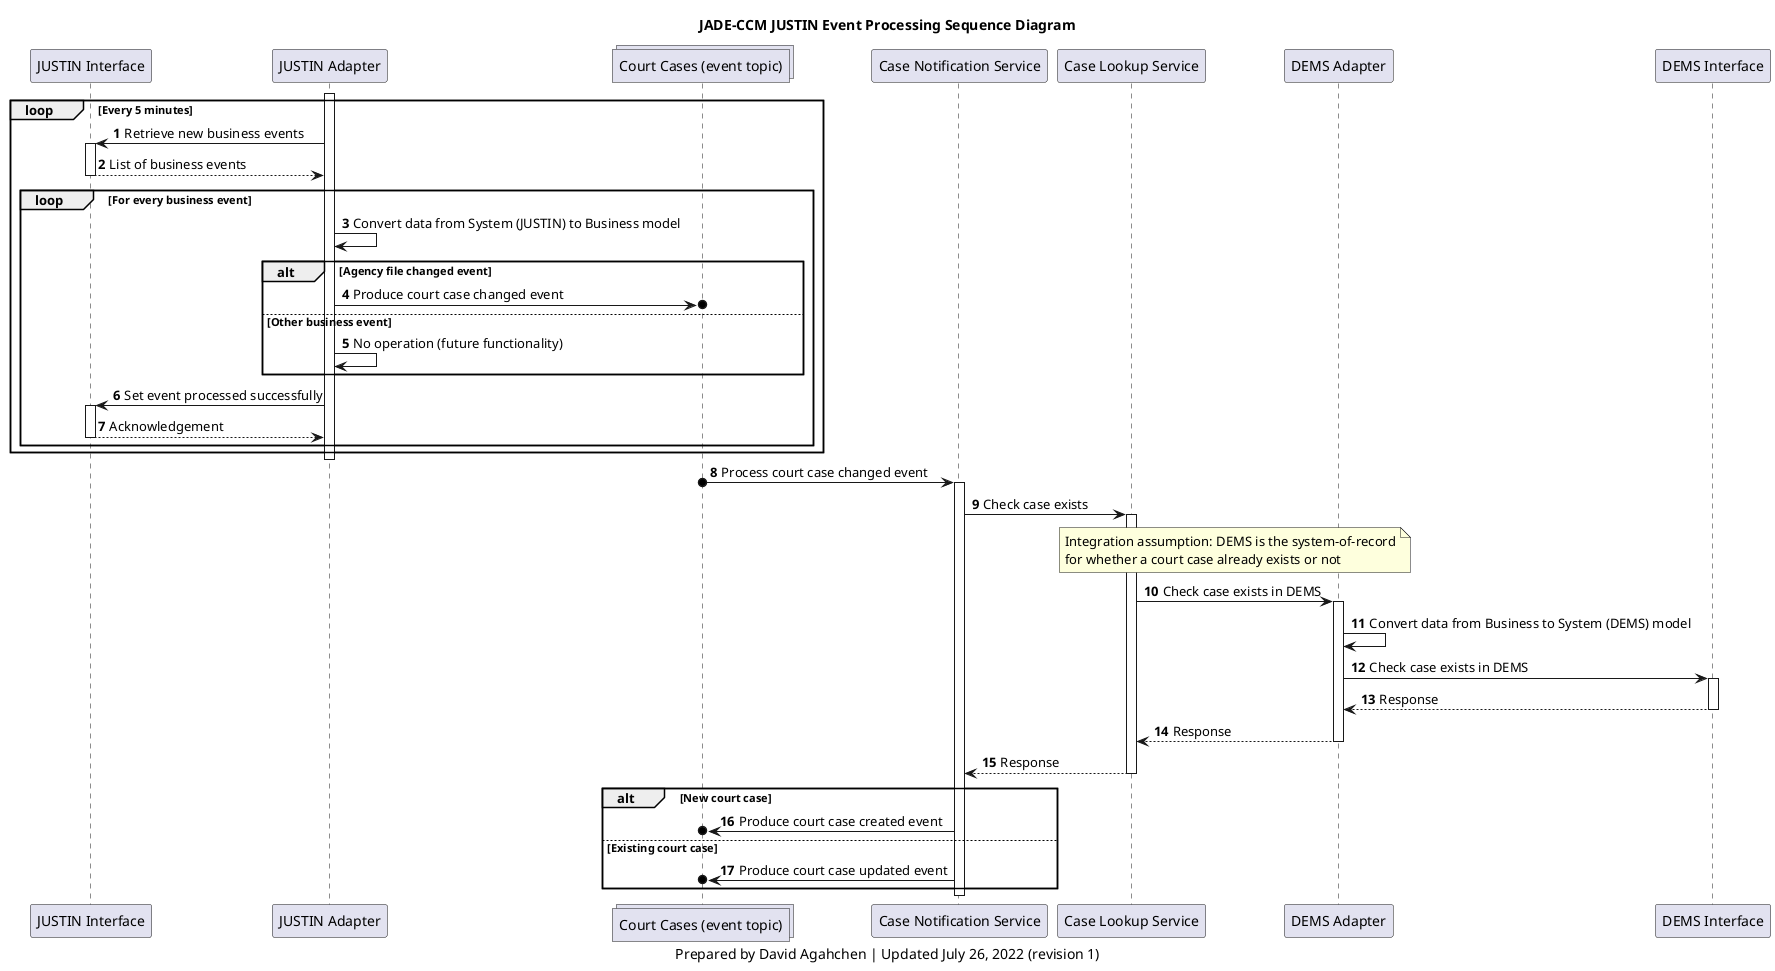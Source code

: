 @startuml
'hide footbox
participant j_interface as "JUSTIN Interface"
participant j_adapter as "JUSTIN Adapter"
collections court_cases_topic as "Court Cases (event topic)"
participant case_notification_service as "Case Notification Service"
participant case_lookup_service as "Case Lookup Service"
participant d_adapter as "DEMS Adapter"
participant d_interface as "DEMS Interface"

title
JADE-CCM JUSTIN Event Processing Sequence Diagram
end title

autonumber

activate j_adapter
loop Every 5 minutes
    j_adapter-> j_interface: Retrieve new business events
    activate j_interface
    j_interface --> j_adapter: List of business events
    deactivate j_interface
    loop For every business event
        j_adapter -> j_adapter: Convert data from System (JUSTIN) to Business model
        alt Agency file changed event
            j_adapter ->o court_cases_topic: Produce court case changed event
        else Other business event
            j_adapter -> j_adapter: No operation (future functionality)
        end
        j_adapter -> j_interface: Set event processed successfully
        activate j_interface
        j_interface --> j_adapter: Acknowledgement
        deactivate j_interface
    end
end
deactivate j_adapter

court_cases_topic o-> case_notification_service: Process court case changed event
activate case_notification_service
case_notification_service -> case_lookup_service: Check case exists
activate case_lookup_service
note over case_lookup_service, d_adapter
Integration assumption: DEMS is the system-of-record
for whether a court case already exists or not
end note
case_lookup_service -> d_adapter: Check case exists in DEMS
activate d_adapter
d_adapter -> d_adapter: Convert data from Business to System (DEMS) model
d_adapter -> d_interface: Check case exists in DEMS
activate d_interface
d_interface --> d_adapter: Response
deactivate d_interface
d_adapter --> case_lookup_service: Response
deactivate d_adapter
case_lookup_service --> case_notification_service: Response
deactivate case_lookup_service
alt New court case
    case_notification_service ->o court_cases_topic: Produce court case created event
else Existing court case
    case_notification_service ->o court_cases_topic: Produce court case updated event
end
deactivate case_notification_service

caption
Prepared by David Agahchen | Updated July 26, 2022 (revision 1)
end caption
@enduml